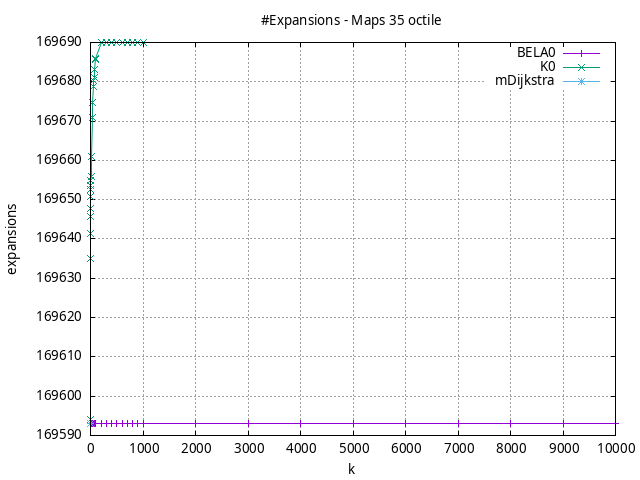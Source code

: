 #!/usr/bin/gnuplot
# -*- coding: utf-8 -*-
#
# results/maps/octile/35/random512-35.brute-force.octile.expansions.gnuplot
#
# Started on 04/03/2024 23:10:05
# Author: Carlos Linares López
set grid
set xlabel "k"
set ylabel "expansions"

set title "#Expansions - Maps 35 octile"

set terminal png enhanced font "Ariel,10"
set output 'random512-35.brute-force.octile.expansions.png'

plot "-" title "BELA0"      with linesp, "-" title "K0"      with linesp, "-" title "mDijkstra"      with linesp

	1 169593.18
	2 169593.18
	3 169593.18
	4 169593.18
	5 169593.18
	6 169593.18
	7 169593.18
	8 169593.18
	9 169593.18
	10 169593.18
	20 169593.18
	30 169593.18
	40 169593.18
	50 169593.18
	60 169593.18
	70 169593.18
	80 169593.18
	90 169593.18
	100 169593.18
	200 169593.18
	300 169593.18
	400 169593.18
	500 169593.18
	600 169593.18
	700 169593.18
	800 169593.18
	900 169593.18
	1000 169593.18
	2000 169593.18
	3000 169593.18
	4000 169593.18
	5000 169593.18
	6000 169593.18
	7000 169593.18
	8000 169593.18
	9000 169593.18
	10000 169593.18
end
	1 169594.18
	2 169634.97
	3 169641.33
	4 169645.73
	5 169647.79
	6 169650.87
	7 169652.58
	8 169653.69
	9 169655.0
	10 169655.84
	20 169660.95
	30 169670.94
	40 169674.73
	50 169678.89
	60 169680.31
	70 169681.11
	80 169683.24
	90 169685.74
	100 169685.96
	200 169689.99
	300 169689.99
	400 169689.99
	500 169689.99
	600 169689.99
	700 169689.99
	800 169689.99
	900 169689.99
	1000 169689.99
end
	1 169593.18
end
